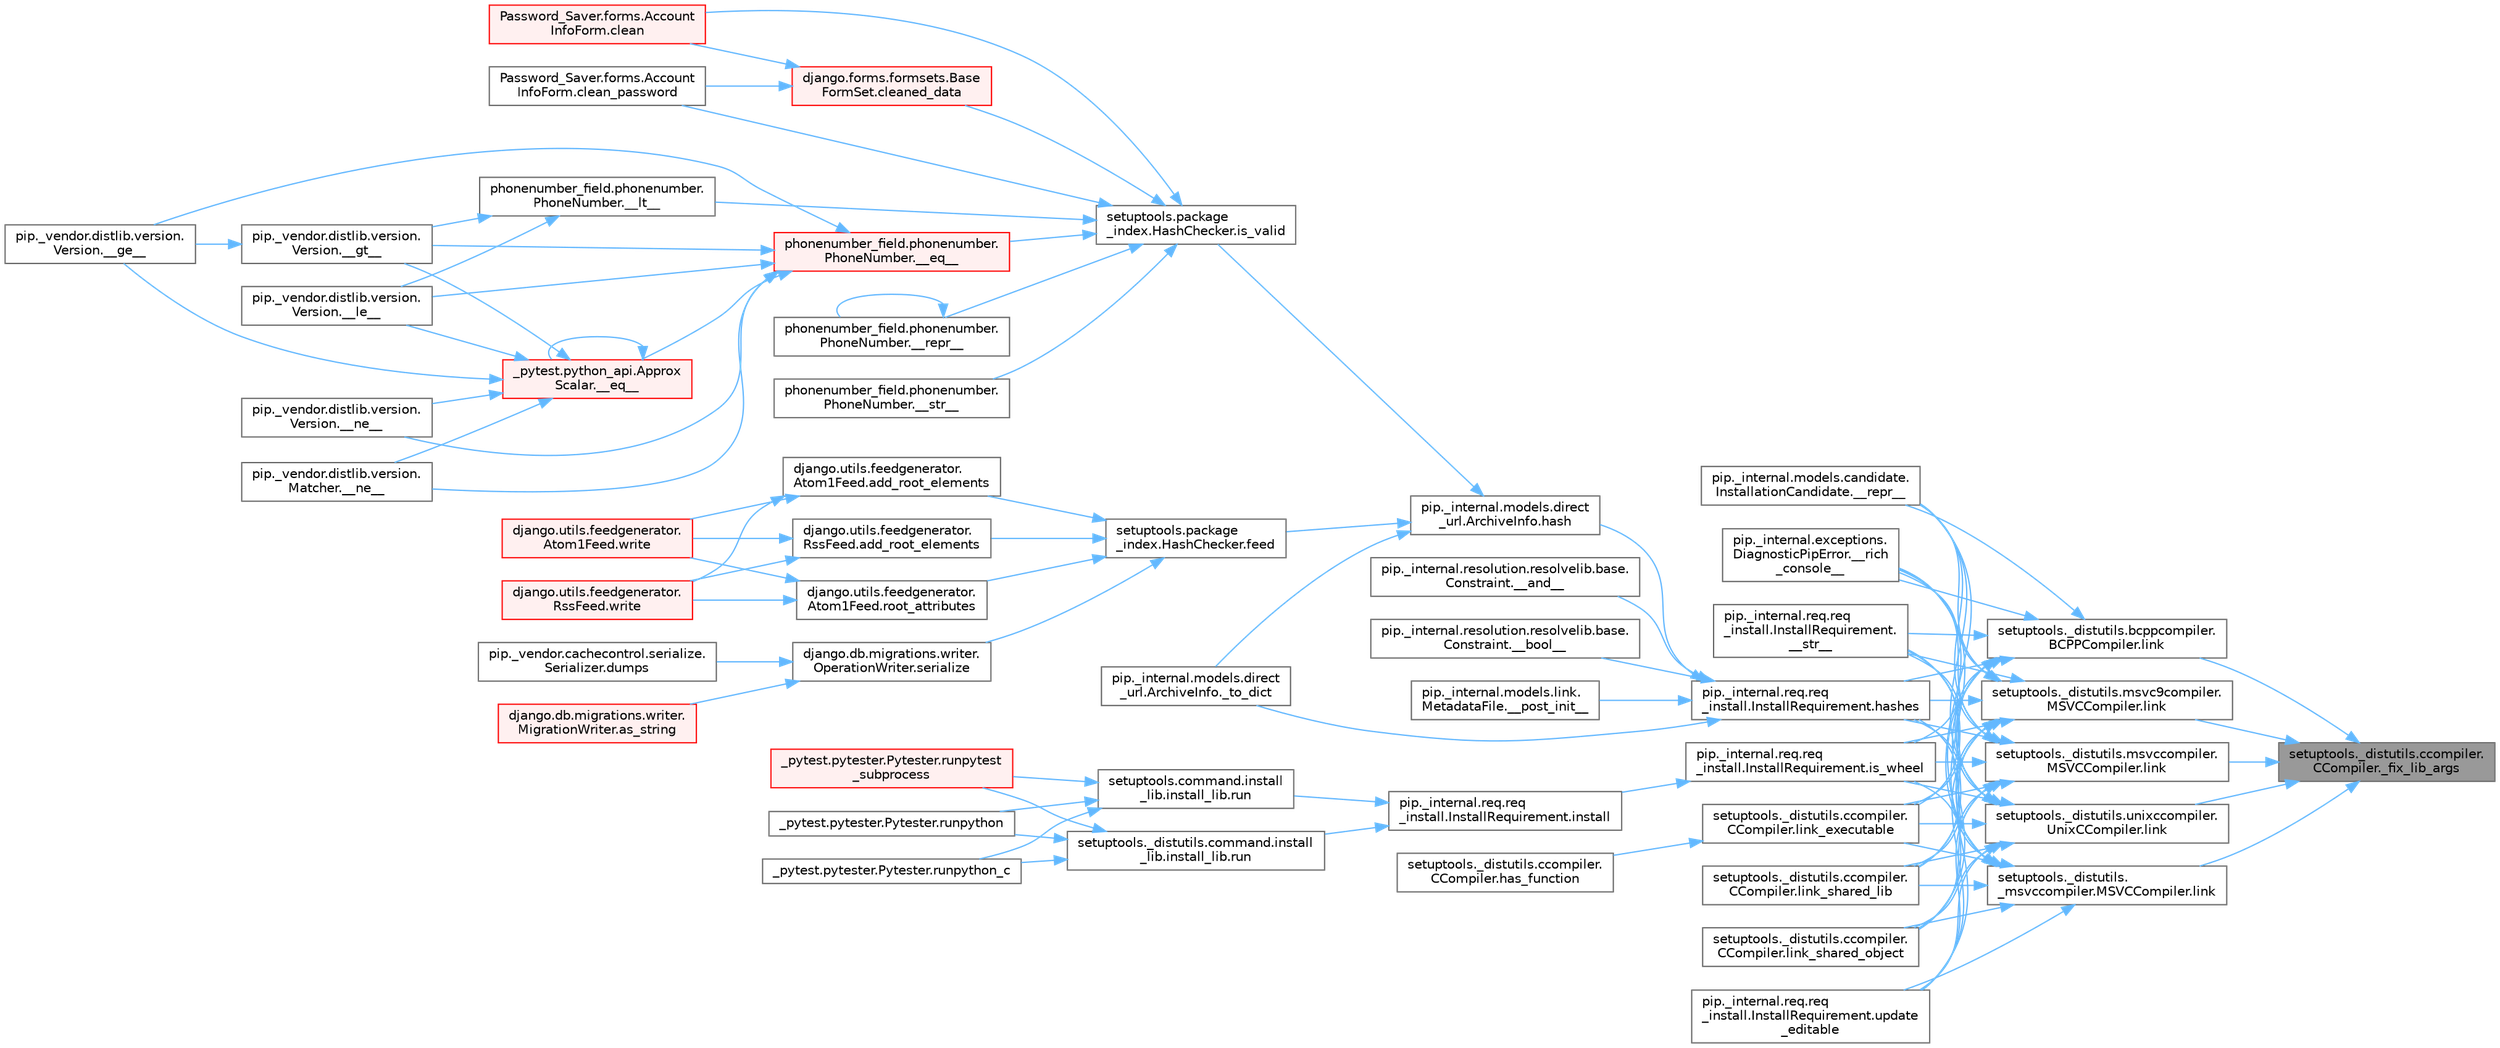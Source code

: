 digraph "setuptools._distutils.ccompiler.CCompiler._fix_lib_args"
{
 // LATEX_PDF_SIZE
  bgcolor="transparent";
  edge [fontname=Helvetica,fontsize=10,labelfontname=Helvetica,labelfontsize=10];
  node [fontname=Helvetica,fontsize=10,shape=box,height=0.2,width=0.4];
  rankdir="RL";
  Node1 [id="Node000001",label="setuptools._distutils.ccompiler.\lCCompiler._fix_lib_args",height=0.2,width=0.4,color="gray40", fillcolor="grey60", style="filled", fontcolor="black",tooltip=" "];
  Node1 -> Node2 [id="edge1_Node000001_Node000002",dir="back",color="steelblue1",style="solid",tooltip=" "];
  Node2 [id="Node000002",label="setuptools._distutils.\l_msvccompiler.MSVCCompiler.link",height=0.2,width=0.4,color="grey40", fillcolor="white", style="filled",URL="$classsetuptools_1_1__distutils_1_1__msvccompiler_1_1_m_s_v_c_compiler.html#aefba9a19cc1d7316a3755f96f4def5f7",tooltip=" "];
  Node2 -> Node3 [id="edge2_Node000002_Node000003",dir="back",color="steelblue1",style="solid",tooltip=" "];
  Node3 [id="Node000003",label="pip._internal.models.candidate.\lInstallationCandidate.__repr__",height=0.2,width=0.4,color="grey40", fillcolor="white", style="filled",URL="$classpip_1_1__internal_1_1models_1_1candidate_1_1_installation_candidate.html#a49ee1c1d2c89b1877a103e615b0b1d0b",tooltip=" "];
  Node2 -> Node4 [id="edge3_Node000002_Node000004",dir="back",color="steelblue1",style="solid",tooltip=" "];
  Node4 [id="Node000004",label="pip._internal.exceptions.\lDiagnosticPipError.__rich\l_console__",height=0.2,width=0.4,color="grey40", fillcolor="white", style="filled",URL="$classpip_1_1__internal_1_1exceptions_1_1_diagnostic_pip_error.html#ae53a5c1fbcdadc8c58ac65565862d7a7",tooltip=" "];
  Node2 -> Node5 [id="edge4_Node000002_Node000005",dir="back",color="steelblue1",style="solid",tooltip=" "];
  Node5 [id="Node000005",label="pip._internal.req.req\l_install.InstallRequirement.\l__str__",height=0.2,width=0.4,color="grey40", fillcolor="white", style="filled",URL="$classpip_1_1__internal_1_1req_1_1req__install_1_1_install_requirement.html#a837c246def32f68224a9bdf67f3371e8",tooltip=" "];
  Node2 -> Node6 [id="edge5_Node000002_Node000006",dir="back",color="steelblue1",style="solid",tooltip=" "];
  Node6 [id="Node000006",label="pip._internal.req.req\l_install.InstallRequirement.hashes",height=0.2,width=0.4,color="grey40", fillcolor="white", style="filled",URL="$classpip_1_1__internal_1_1req_1_1req__install_1_1_install_requirement.html#acf56120e2e7c5046433147b7b496f74a",tooltip=" "];
  Node6 -> Node7 [id="edge6_Node000006_Node000007",dir="back",color="steelblue1",style="solid",tooltip=" "];
  Node7 [id="Node000007",label="pip._internal.resolution.resolvelib.base.\lConstraint.__and__",height=0.2,width=0.4,color="grey40", fillcolor="white", style="filled",URL="$classpip_1_1__internal_1_1resolution_1_1resolvelib_1_1base_1_1_constraint.html#a6a014a615d01e4823837a933a1e10cd8",tooltip=" "];
  Node6 -> Node8 [id="edge7_Node000006_Node000008",dir="back",color="steelblue1",style="solid",tooltip=" "];
  Node8 [id="Node000008",label="pip._internal.resolution.resolvelib.base.\lConstraint.__bool__",height=0.2,width=0.4,color="grey40", fillcolor="white", style="filled",URL="$classpip_1_1__internal_1_1resolution_1_1resolvelib_1_1base_1_1_constraint.html#aa151e2f58ee25c81c0cf99eeea9961a3",tooltip=" "];
  Node6 -> Node9 [id="edge8_Node000006_Node000009",dir="back",color="steelblue1",style="solid",tooltip=" "];
  Node9 [id="Node000009",label="pip._internal.models.link.\lMetadataFile.__post_init__",height=0.2,width=0.4,color="grey40", fillcolor="white", style="filled",URL="$classpip_1_1__internal_1_1models_1_1link_1_1_metadata_file.html#a333d77e50eebbeaecb3de74832c93acb",tooltip=" "];
  Node6 -> Node10 [id="edge9_Node000006_Node000010",dir="back",color="steelblue1",style="solid",tooltip=" "];
  Node10 [id="Node000010",label="pip._internal.models.direct\l_url.ArchiveInfo._to_dict",height=0.2,width=0.4,color="grey40", fillcolor="white", style="filled",URL="$classpip_1_1__internal_1_1models_1_1direct__url_1_1_archive_info.html#a82995fa288f407da7d68e9cdc5d241ea",tooltip=" "];
  Node6 -> Node11 [id="edge10_Node000006_Node000011",dir="back",color="steelblue1",style="solid",tooltip=" "];
  Node11 [id="Node000011",label="pip._internal.models.direct\l_url.ArchiveInfo.hash",height=0.2,width=0.4,color="grey40", fillcolor="white", style="filled",URL="$classpip_1_1__internal_1_1models_1_1direct__url_1_1_archive_info.html#a57b11be2643e2f72c5d69051ce2157c8",tooltip=" "];
  Node11 -> Node10 [id="edge11_Node000011_Node000010",dir="back",color="steelblue1",style="solid",tooltip=" "];
  Node11 -> Node12 [id="edge12_Node000011_Node000012",dir="back",color="steelblue1",style="solid",tooltip=" "];
  Node12 [id="Node000012",label="setuptools.package\l_index.HashChecker.feed",height=0.2,width=0.4,color="grey40", fillcolor="white", style="filled",URL="$classsetuptools_1_1package__index_1_1_hash_checker.html#a3ec99380a94d03eec3c5f5dae02233be",tooltip=" "];
  Node12 -> Node13 [id="edge13_Node000012_Node000013",dir="back",color="steelblue1",style="solid",tooltip=" "];
  Node13 [id="Node000013",label="django.utils.feedgenerator.\lAtom1Feed.add_root_elements",height=0.2,width=0.4,color="grey40", fillcolor="white", style="filled",URL="$classdjango_1_1utils_1_1feedgenerator_1_1_atom1_feed.html#a3f861beae65b2c1d07d6192175be850e",tooltip=" "];
  Node13 -> Node14 [id="edge14_Node000013_Node000014",dir="back",color="steelblue1",style="solid",tooltip=" "];
  Node14 [id="Node000014",label="django.utils.feedgenerator.\lAtom1Feed.write",height=0.2,width=0.4,color="red", fillcolor="#FFF0F0", style="filled",URL="$classdjango_1_1utils_1_1feedgenerator_1_1_atom1_feed.html#afbf5b931a75be201e339b64a8aa46119",tooltip=" "];
  Node13 -> Node1725 [id="edge15_Node000013_Node001725",dir="back",color="steelblue1",style="solid",tooltip=" "];
  Node1725 [id="Node001725",label="django.utils.feedgenerator.\lRssFeed.write",height=0.2,width=0.4,color="red", fillcolor="#FFF0F0", style="filled",URL="$classdjango_1_1utils_1_1feedgenerator_1_1_rss_feed.html#a63ea2926c2c773e874f51ced997a2618",tooltip=" "];
  Node12 -> Node1724 [id="edge16_Node000012_Node001724",dir="back",color="steelblue1",style="solid",tooltip=" "];
  Node1724 [id="Node001724",label="django.utils.feedgenerator.\lRssFeed.add_root_elements",height=0.2,width=0.4,color="grey40", fillcolor="white", style="filled",URL="$classdjango_1_1utils_1_1feedgenerator_1_1_rss_feed.html#afe28a1e8efc5fc065f74b4277a43663e",tooltip=" "];
  Node1724 -> Node14 [id="edge17_Node001724_Node000014",dir="back",color="steelblue1",style="solid",tooltip=" "];
  Node1724 -> Node1725 [id="edge18_Node001724_Node001725",dir="back",color="steelblue1",style="solid",tooltip=" "];
  Node12 -> Node1726 [id="edge19_Node000012_Node001726",dir="back",color="steelblue1",style="solid",tooltip=" "];
  Node1726 [id="Node001726",label="django.utils.feedgenerator.\lAtom1Feed.root_attributes",height=0.2,width=0.4,color="grey40", fillcolor="white", style="filled",URL="$classdjango_1_1utils_1_1feedgenerator_1_1_atom1_feed.html#a8ea06279a106db871795893125306409",tooltip=" "];
  Node1726 -> Node14 [id="edge20_Node001726_Node000014",dir="back",color="steelblue1",style="solid",tooltip=" "];
  Node1726 -> Node1725 [id="edge21_Node001726_Node001725",dir="back",color="steelblue1",style="solid",tooltip=" "];
  Node12 -> Node996 [id="edge22_Node000012_Node000996",dir="back",color="steelblue1",style="solid",tooltip=" "];
  Node996 [id="Node000996",label="django.db.migrations.writer.\lOperationWriter.serialize",height=0.2,width=0.4,color="grey40", fillcolor="white", style="filled",URL="$classdjango_1_1db_1_1migrations_1_1writer_1_1_operation_writer.html#a866e8d13e1c54a35d74e9a6b0383b2f8",tooltip=" "];
  Node996 -> Node997 [id="edge23_Node000996_Node000997",dir="back",color="steelblue1",style="solid",tooltip=" "];
  Node997 [id="Node000997",label="django.db.migrations.writer.\lMigrationWriter.as_string",height=0.2,width=0.4,color="red", fillcolor="#FFF0F0", style="filled",URL="$classdjango_1_1db_1_1migrations_1_1writer_1_1_migration_writer.html#a4cf831cf0ce1f20f21c7e5ce5ec60980",tooltip=" "];
  Node996 -> Node2368 [id="edge24_Node000996_Node002368",dir="back",color="steelblue1",style="solid",tooltip=" "];
  Node2368 [id="Node002368",label="pip._vendor.cachecontrol.serialize.\lSerializer.dumps",height=0.2,width=0.4,color="grey40", fillcolor="white", style="filled",URL="$classpip_1_1__vendor_1_1cachecontrol_1_1serialize_1_1_serializer.html#af9655b2c82e5c0e3d17fd611d32c7804",tooltip=" "];
  Node11 -> Node3178 [id="edge25_Node000011_Node003178",dir="back",color="steelblue1",style="solid",tooltip=" "];
  Node3178 [id="Node003178",label="setuptools.package\l_index.HashChecker.is_valid",height=0.2,width=0.4,color="grey40", fillcolor="white", style="filled",URL="$classsetuptools_1_1package__index_1_1_hash_checker.html#adaab57af90d7d0a3b5aa4e6d0449aef5",tooltip=" "];
  Node3178 -> Node1739 [id="edge26_Node003178_Node001739",dir="back",color="steelblue1",style="solid",tooltip=" "];
  Node1739 [id="Node001739",label="phonenumber_field.phonenumber.\lPhoneNumber.__eq__",height=0.2,width=0.4,color="red", fillcolor="#FFF0F0", style="filled",URL="$classphonenumber__field_1_1phonenumber_1_1_phone_number.html#a999c32cd1bfa2dd5c7df70781b09c68b",tooltip=" "];
  Node1739 -> Node223 [id="edge27_Node001739_Node000223",dir="back",color="steelblue1",style="solid",tooltip=" "];
  Node223 [id="Node000223",label="_pytest.python_api.Approx\lScalar.__eq__",height=0.2,width=0.4,color="red", fillcolor="#FFF0F0", style="filled",URL="$class__pytest_1_1python__api_1_1_approx_scalar.html#af4601ee4ca7409927f88c83ebfc3d923",tooltip=" "];
  Node223 -> Node223 [id="edge28_Node000223_Node000223",dir="back",color="steelblue1",style="solid",tooltip=" "];
  Node223 -> Node224 [id="edge29_Node000223_Node000224",dir="back",color="steelblue1",style="solid",tooltip=" "];
  Node224 [id="Node000224",label="pip._vendor.distlib.version.\lVersion.__ge__",height=0.2,width=0.4,color="grey40", fillcolor="white", style="filled",URL="$classpip_1_1__vendor_1_1distlib_1_1version_1_1_version.html#aa6b7b889cebc687ddb5ed9040d01b1ec",tooltip=" "];
  Node223 -> Node225 [id="edge30_Node000223_Node000225",dir="back",color="steelblue1",style="solid",tooltip=" "];
  Node225 [id="Node000225",label="pip._vendor.distlib.version.\lVersion.__gt__",height=0.2,width=0.4,color="grey40", fillcolor="white", style="filled",URL="$classpip_1_1__vendor_1_1distlib_1_1version_1_1_version.html#a51cf0c8da1bb6829173ff6861b10cb5f",tooltip=" "];
  Node225 -> Node224 [id="edge31_Node000225_Node000224",dir="back",color="steelblue1",style="solid",tooltip=" "];
  Node223 -> Node226 [id="edge32_Node000223_Node000226",dir="back",color="steelblue1",style="solid",tooltip=" "];
  Node226 [id="Node000226",label="pip._vendor.distlib.version.\lVersion.__le__",height=0.2,width=0.4,color="grey40", fillcolor="white", style="filled",URL="$classpip_1_1__vendor_1_1distlib_1_1version_1_1_version.html#ae5e2c5d9b76377e286fcf92a382cbb8b",tooltip=" "];
  Node223 -> Node227 [id="edge33_Node000223_Node000227",dir="back",color="steelblue1",style="solid",tooltip=" "];
  Node227 [id="Node000227",label="pip._vendor.distlib.version.\lMatcher.__ne__",height=0.2,width=0.4,color="grey40", fillcolor="white", style="filled",URL="$classpip_1_1__vendor_1_1distlib_1_1version_1_1_matcher.html#a24f8f8a4686bff3018fee5d22f4e02f1",tooltip=" "];
  Node223 -> Node228 [id="edge34_Node000223_Node000228",dir="back",color="steelblue1",style="solid",tooltip=" "];
  Node228 [id="Node000228",label="pip._vendor.distlib.version.\lVersion.__ne__",height=0.2,width=0.4,color="grey40", fillcolor="white", style="filled",URL="$classpip_1_1__vendor_1_1distlib_1_1version_1_1_version.html#aea3cdf6db007318ab1a2e8d144e2a4a1",tooltip=" "];
  Node1739 -> Node224 [id="edge35_Node001739_Node000224",dir="back",color="steelblue1",style="solid",tooltip=" "];
  Node1739 -> Node225 [id="edge36_Node001739_Node000225",dir="back",color="steelblue1",style="solid",tooltip=" "];
  Node1739 -> Node226 [id="edge37_Node001739_Node000226",dir="back",color="steelblue1",style="solid",tooltip=" "];
  Node1739 -> Node227 [id="edge38_Node001739_Node000227",dir="back",color="steelblue1",style="solid",tooltip=" "];
  Node1739 -> Node228 [id="edge39_Node001739_Node000228",dir="back",color="steelblue1",style="solid",tooltip=" "];
  Node3178 -> Node1740 [id="edge40_Node003178_Node001740",dir="back",color="steelblue1",style="solid",tooltip=" "];
  Node1740 [id="Node001740",label="phonenumber_field.phonenumber.\lPhoneNumber.__lt__",height=0.2,width=0.4,color="grey40", fillcolor="white", style="filled",URL="$classphonenumber__field_1_1phonenumber_1_1_phone_number.html#ab94d02fbeda1355644c6c1b3d6f3d9ba",tooltip=" "];
  Node1740 -> Node225 [id="edge41_Node001740_Node000225",dir="back",color="steelblue1",style="solid",tooltip=" "];
  Node1740 -> Node226 [id="edge42_Node001740_Node000226",dir="back",color="steelblue1",style="solid",tooltip=" "];
  Node3178 -> Node1741 [id="edge43_Node003178_Node001741",dir="back",color="steelblue1",style="solid",tooltip=" "];
  Node1741 [id="Node001741",label="phonenumber_field.phonenumber.\lPhoneNumber.__repr__",height=0.2,width=0.4,color="grey40", fillcolor="white", style="filled",URL="$classphonenumber__field_1_1phonenumber_1_1_phone_number.html#a5420c965a5ecfad87cb6bce245cd91a5",tooltip=" "];
  Node1741 -> Node1741 [id="edge44_Node001741_Node001741",dir="back",color="steelblue1",style="solid",tooltip=" "];
  Node3178 -> Node1742 [id="edge45_Node003178_Node001742",dir="back",color="steelblue1",style="solid",tooltip=" "];
  Node1742 [id="Node001742",label="phonenumber_field.phonenumber.\lPhoneNumber.__str__",height=0.2,width=0.4,color="grey40", fillcolor="white", style="filled",URL="$classphonenumber__field_1_1phonenumber_1_1_phone_number.html#a773f55fba29310ea2218e4bbca83ba6d",tooltip=" "];
  Node3178 -> Node1743 [id="edge46_Node003178_Node001743",dir="back",color="steelblue1",style="solid",tooltip=" "];
  Node1743 [id="Node001743",label="Password_Saver.forms.Account\lInfoForm.clean",height=0.2,width=0.4,color="red", fillcolor="#FFF0F0", style="filled",URL="$class_password___saver_1_1forms_1_1_account_info_form.html#a89126d6030ebafc64c8aeeb352113c54",tooltip=" "];
  Node3178 -> Node1744 [id="edge47_Node003178_Node001744",dir="back",color="steelblue1",style="solid",tooltip=" "];
  Node1744 [id="Node001744",label="Password_Saver.forms.Account\lInfoForm.clean_password",height=0.2,width=0.4,color="grey40", fillcolor="white", style="filled",URL="$class_password___saver_1_1forms_1_1_account_info_form.html#a6397d8e90a910bed34ed0ebcf5f74a4e",tooltip=" "];
  Node3178 -> Node258 [id="edge48_Node003178_Node000258",dir="back",color="steelblue1",style="solid",tooltip=" "];
  Node258 [id="Node000258",label="django.forms.formsets.Base\lFormSet.cleaned_data",height=0.2,width=0.4,color="red", fillcolor="#FFF0F0", style="filled",URL="$classdjango_1_1forms_1_1formsets_1_1_base_form_set.html#ae51d85dd3faa160668adba372c4e87f7",tooltip=" "];
  Node258 -> Node1743 [id="edge49_Node000258_Node001743",dir="back",color="steelblue1",style="solid",tooltip=" "];
  Node258 -> Node1744 [id="edge50_Node000258_Node001744",dir="back",color="steelblue1",style="solid",tooltip=" "];
  Node2 -> Node79 [id="edge51_Node000002_Node000079",dir="back",color="steelblue1",style="solid",tooltip=" "];
  Node79 [id="Node000079",label="pip._internal.req.req\l_install.InstallRequirement.is_wheel",height=0.2,width=0.4,color="grey40", fillcolor="white", style="filled",URL="$classpip_1_1__internal_1_1req_1_1req__install_1_1_install_requirement.html#a96a0dcbdfe1836b1f995bbd2bed7a64a",tooltip=" "];
  Node79 -> Node80 [id="edge52_Node000079_Node000080",dir="back",color="steelblue1",style="solid",tooltip=" "];
  Node80 [id="Node000080",label="pip._internal.req.req\l_install.InstallRequirement.install",height=0.2,width=0.4,color="grey40", fillcolor="white", style="filled",URL="$classpip_1_1__internal_1_1req_1_1req__install_1_1_install_requirement.html#a318000d0045df8d4eb514dc87b6a366f",tooltip=" "];
  Node80 -> Node81 [id="edge53_Node000080_Node000081",dir="back",color="steelblue1",style="solid",tooltip=" "];
  Node81 [id="Node000081",label="setuptools._distutils.command.install\l_lib.install_lib.run",height=0.2,width=0.4,color="grey40", fillcolor="white", style="filled",URL="$classsetuptools_1_1__distutils_1_1command_1_1install__lib_1_1install__lib.html#aedc0eea27e626a25be51489b2cc77c40",tooltip=" "];
  Node81 -> Node63 [id="edge54_Node000081_Node000063",dir="back",color="steelblue1",style="solid",tooltip=" "];
  Node63 [id="Node000063",label="_pytest.pytester.Pytester.runpytest\l_subprocess",height=0.2,width=0.4,color="red", fillcolor="#FFF0F0", style="filled",URL="$class__pytest_1_1pytester_1_1_pytester.html#a59323c6d6a1469a1206f1c0b8fce99c9",tooltip=" "];
  Node81 -> Node65 [id="edge55_Node000081_Node000065",dir="back",color="steelblue1",style="solid",tooltip=" "];
  Node65 [id="Node000065",label="_pytest.pytester.Pytester.runpython",height=0.2,width=0.4,color="grey40", fillcolor="white", style="filled",URL="$class__pytest_1_1pytester_1_1_pytester.html#a4e0c539507f15fd333cf618faf9687ef",tooltip=" "];
  Node81 -> Node66 [id="edge56_Node000081_Node000066",dir="back",color="steelblue1",style="solid",tooltip=" "];
  Node66 [id="Node000066",label="_pytest.pytester.Pytester.runpython_c",height=0.2,width=0.4,color="grey40", fillcolor="white", style="filled",URL="$class__pytest_1_1pytester_1_1_pytester.html#aea789acfe206d9c40d9a6bf54a337f2a",tooltip=" "];
  Node80 -> Node82 [id="edge57_Node000080_Node000082",dir="back",color="steelblue1",style="solid",tooltip=" "];
  Node82 [id="Node000082",label="setuptools.command.install\l_lib.install_lib.run",height=0.2,width=0.4,color="grey40", fillcolor="white", style="filled",URL="$classsetuptools_1_1command_1_1install__lib_1_1install__lib.html#a50c62121b7ed69229e4cf2d331ff5fa3",tooltip=" "];
  Node82 -> Node63 [id="edge58_Node000082_Node000063",dir="back",color="steelblue1",style="solid",tooltip=" "];
  Node82 -> Node65 [id="edge59_Node000082_Node000065",dir="back",color="steelblue1",style="solid",tooltip=" "];
  Node82 -> Node66 [id="edge60_Node000082_Node000066",dir="back",color="steelblue1",style="solid",tooltip=" "];
  Node2 -> Node83 [id="edge61_Node000002_Node000083",dir="back",color="steelblue1",style="solid",tooltip=" "];
  Node83 [id="Node000083",label="setuptools._distutils.ccompiler.\lCCompiler.link_executable",height=0.2,width=0.4,color="grey40", fillcolor="white", style="filled",URL="$classsetuptools_1_1__distutils_1_1ccompiler_1_1_c_compiler.html#a7304f11cc32fac2f8c39932128e42fb0",tooltip=" "];
  Node83 -> Node84 [id="edge62_Node000083_Node000084",dir="back",color="steelblue1",style="solid",tooltip=" "];
  Node84 [id="Node000084",label="setuptools._distutils.ccompiler.\lCCompiler.has_function",height=0.2,width=0.4,color="grey40", fillcolor="white", style="filled",URL="$classsetuptools_1_1__distutils_1_1ccompiler_1_1_c_compiler.html#a095ee5df0f2e6a387621f10c17949738",tooltip=" "];
  Node2 -> Node85 [id="edge63_Node000002_Node000085",dir="back",color="steelblue1",style="solid",tooltip=" "];
  Node85 [id="Node000085",label="setuptools._distutils.ccompiler.\lCCompiler.link_shared_lib",height=0.2,width=0.4,color="grey40", fillcolor="white", style="filled",URL="$classsetuptools_1_1__distutils_1_1ccompiler_1_1_c_compiler.html#a6b3ac860646728c62f543f13a0b53887",tooltip=" "];
  Node2 -> Node86 [id="edge64_Node000002_Node000086",dir="back",color="steelblue1",style="solid",tooltip=" "];
  Node86 [id="Node000086",label="setuptools._distutils.ccompiler.\lCCompiler.link_shared_object",height=0.2,width=0.4,color="grey40", fillcolor="white", style="filled",URL="$classsetuptools_1_1__distutils_1_1ccompiler_1_1_c_compiler.html#a4ac0db2684041f9f4cfb641037b0ba4d",tooltip=" "];
  Node2 -> Node87 [id="edge65_Node000002_Node000087",dir="back",color="steelblue1",style="solid",tooltip=" "];
  Node87 [id="Node000087",label="pip._internal.req.req\l_install.InstallRequirement.update\l_editable",height=0.2,width=0.4,color="grey40", fillcolor="white", style="filled",URL="$classpip_1_1__internal_1_1req_1_1req__install_1_1_install_requirement.html#a138ffc98065172cbd29af90e6cd25871",tooltip=" "];
  Node1 -> Node78 [id="edge66_Node000001_Node000078",dir="back",color="steelblue1",style="solid",tooltip=" "];
  Node78 [id="Node000078",label="setuptools._distutils.bcppcompiler.\lBCPPCompiler.link",height=0.2,width=0.4,color="grey40", fillcolor="white", style="filled",URL="$classsetuptools_1_1__distutils_1_1bcppcompiler_1_1_b_c_p_p_compiler.html#a9207773d36ecabdd197469c6dcff5e41",tooltip=" "];
  Node78 -> Node3 [id="edge67_Node000078_Node000003",dir="back",color="steelblue1",style="solid",tooltip=" "];
  Node78 -> Node4 [id="edge68_Node000078_Node000004",dir="back",color="steelblue1",style="solid",tooltip=" "];
  Node78 -> Node5 [id="edge69_Node000078_Node000005",dir="back",color="steelblue1",style="solid",tooltip=" "];
  Node78 -> Node6 [id="edge70_Node000078_Node000006",dir="back",color="steelblue1",style="solid",tooltip=" "];
  Node78 -> Node79 [id="edge71_Node000078_Node000079",dir="back",color="steelblue1",style="solid",tooltip=" "];
  Node78 -> Node83 [id="edge72_Node000078_Node000083",dir="back",color="steelblue1",style="solid",tooltip=" "];
  Node78 -> Node85 [id="edge73_Node000078_Node000085",dir="back",color="steelblue1",style="solid",tooltip=" "];
  Node78 -> Node86 [id="edge74_Node000078_Node000086",dir="back",color="steelblue1",style="solid",tooltip=" "];
  Node78 -> Node87 [id="edge75_Node000078_Node000087",dir="back",color="steelblue1",style="solid",tooltip=" "];
  Node1 -> Node1651 [id="edge76_Node000001_Node001651",dir="back",color="steelblue1",style="solid",tooltip=" "];
  Node1651 [id="Node001651",label="setuptools._distutils.msvc9compiler.\lMSVCCompiler.link",height=0.2,width=0.4,color="grey40", fillcolor="white", style="filled",URL="$classsetuptools_1_1__distutils_1_1msvc9compiler_1_1_m_s_v_c_compiler.html#a0c96b6aa97f0cccac88db8bc4220274f",tooltip=" "];
  Node1651 -> Node3 [id="edge77_Node001651_Node000003",dir="back",color="steelblue1",style="solid",tooltip=" "];
  Node1651 -> Node4 [id="edge78_Node001651_Node000004",dir="back",color="steelblue1",style="solid",tooltip=" "];
  Node1651 -> Node5 [id="edge79_Node001651_Node000005",dir="back",color="steelblue1",style="solid",tooltip=" "];
  Node1651 -> Node6 [id="edge80_Node001651_Node000006",dir="back",color="steelblue1",style="solid",tooltip=" "];
  Node1651 -> Node79 [id="edge81_Node001651_Node000079",dir="back",color="steelblue1",style="solid",tooltip=" "];
  Node1651 -> Node83 [id="edge82_Node001651_Node000083",dir="back",color="steelblue1",style="solid",tooltip=" "];
  Node1651 -> Node85 [id="edge83_Node001651_Node000085",dir="back",color="steelblue1",style="solid",tooltip=" "];
  Node1651 -> Node86 [id="edge84_Node001651_Node000086",dir="back",color="steelblue1",style="solid",tooltip=" "];
  Node1651 -> Node87 [id="edge85_Node001651_Node000087",dir="back",color="steelblue1",style="solid",tooltip=" "];
  Node1 -> Node1652 [id="edge86_Node000001_Node001652",dir="back",color="steelblue1",style="solid",tooltip=" "];
  Node1652 [id="Node001652",label="setuptools._distutils.msvccompiler.\lMSVCCompiler.link",height=0.2,width=0.4,color="grey40", fillcolor="white", style="filled",URL="$classsetuptools_1_1__distutils_1_1msvccompiler_1_1_m_s_v_c_compiler.html#a99e371debe387deabeae0b75e3b70af5",tooltip=" "];
  Node1652 -> Node3 [id="edge87_Node001652_Node000003",dir="back",color="steelblue1",style="solid",tooltip=" "];
  Node1652 -> Node4 [id="edge88_Node001652_Node000004",dir="back",color="steelblue1",style="solid",tooltip=" "];
  Node1652 -> Node5 [id="edge89_Node001652_Node000005",dir="back",color="steelblue1",style="solid",tooltip=" "];
  Node1652 -> Node6 [id="edge90_Node001652_Node000006",dir="back",color="steelblue1",style="solid",tooltip=" "];
  Node1652 -> Node79 [id="edge91_Node001652_Node000079",dir="back",color="steelblue1",style="solid",tooltip=" "];
  Node1652 -> Node83 [id="edge92_Node001652_Node000083",dir="back",color="steelblue1",style="solid",tooltip=" "];
  Node1652 -> Node85 [id="edge93_Node001652_Node000085",dir="back",color="steelblue1",style="solid",tooltip=" "];
  Node1652 -> Node86 [id="edge94_Node001652_Node000086",dir="back",color="steelblue1",style="solid",tooltip=" "];
  Node1652 -> Node87 [id="edge95_Node001652_Node000087",dir="back",color="steelblue1",style="solid",tooltip=" "];
  Node1 -> Node2180 [id="edge96_Node000001_Node002180",dir="back",color="steelblue1",style="solid",tooltip=" "];
  Node2180 [id="Node002180",label="setuptools._distutils.unixccompiler.\lUnixCCompiler.link",height=0.2,width=0.4,color="grey40", fillcolor="white", style="filled",URL="$classsetuptools_1_1__distutils_1_1unixccompiler_1_1_unix_c_compiler.html#a77a8b7a9acb4b236ba8cfc5c2f8dac7d",tooltip=" "];
  Node2180 -> Node3 [id="edge97_Node002180_Node000003",dir="back",color="steelblue1",style="solid",tooltip=" "];
  Node2180 -> Node4 [id="edge98_Node002180_Node000004",dir="back",color="steelblue1",style="solid",tooltip=" "];
  Node2180 -> Node5 [id="edge99_Node002180_Node000005",dir="back",color="steelblue1",style="solid",tooltip=" "];
  Node2180 -> Node6 [id="edge100_Node002180_Node000006",dir="back",color="steelblue1",style="solid",tooltip=" "];
  Node2180 -> Node79 [id="edge101_Node002180_Node000079",dir="back",color="steelblue1",style="solid",tooltip=" "];
  Node2180 -> Node83 [id="edge102_Node002180_Node000083",dir="back",color="steelblue1",style="solid",tooltip=" "];
  Node2180 -> Node85 [id="edge103_Node002180_Node000085",dir="back",color="steelblue1",style="solid",tooltip=" "];
  Node2180 -> Node86 [id="edge104_Node002180_Node000086",dir="back",color="steelblue1",style="solid",tooltip=" "];
  Node2180 -> Node87 [id="edge105_Node002180_Node000087",dir="back",color="steelblue1",style="solid",tooltip=" "];
}
